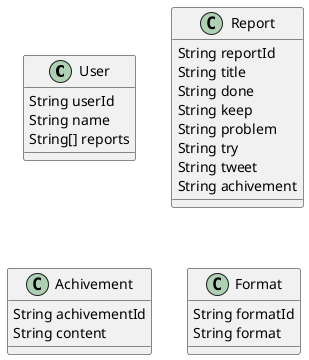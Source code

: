 @startuml
class User{
    String userId
    String name
    String[] reports
}
class Report{
    String reportId
    String title
    String done
    String keep
    String problem
    String try
    String tweet
    String achivement
}
class Achivement{
    String achivementId
    String content
}
class Format{
    String formatId
    String format
}
@enduml